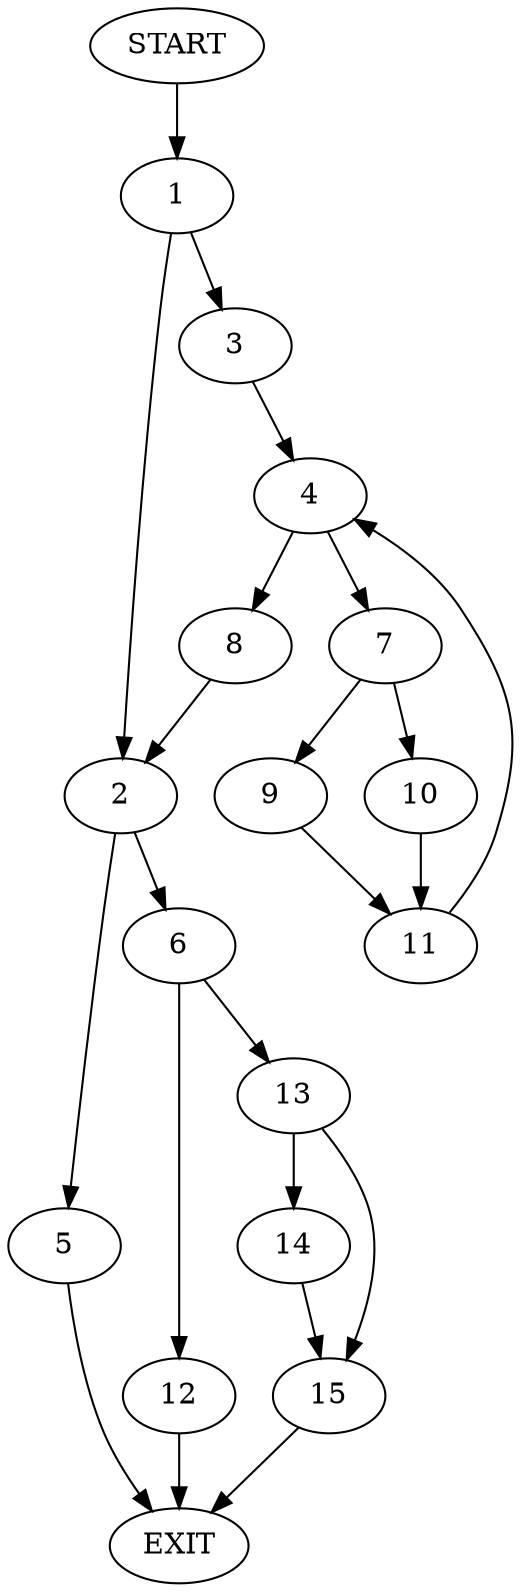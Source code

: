 digraph {
0 [label="START"]
16 [label="EXIT"]
0 -> 1
1 -> 2
1 -> 3
3 -> 4
2 -> 5
2 -> 6
4 -> 7
4 -> 8
7 -> 9
7 -> 10
8 -> 2
10 -> 11
9 -> 11
11 -> 4
5 -> 16
6 -> 12
6 -> 13
13 -> 14
13 -> 15
12 -> 16
14 -> 15
15 -> 16
}
